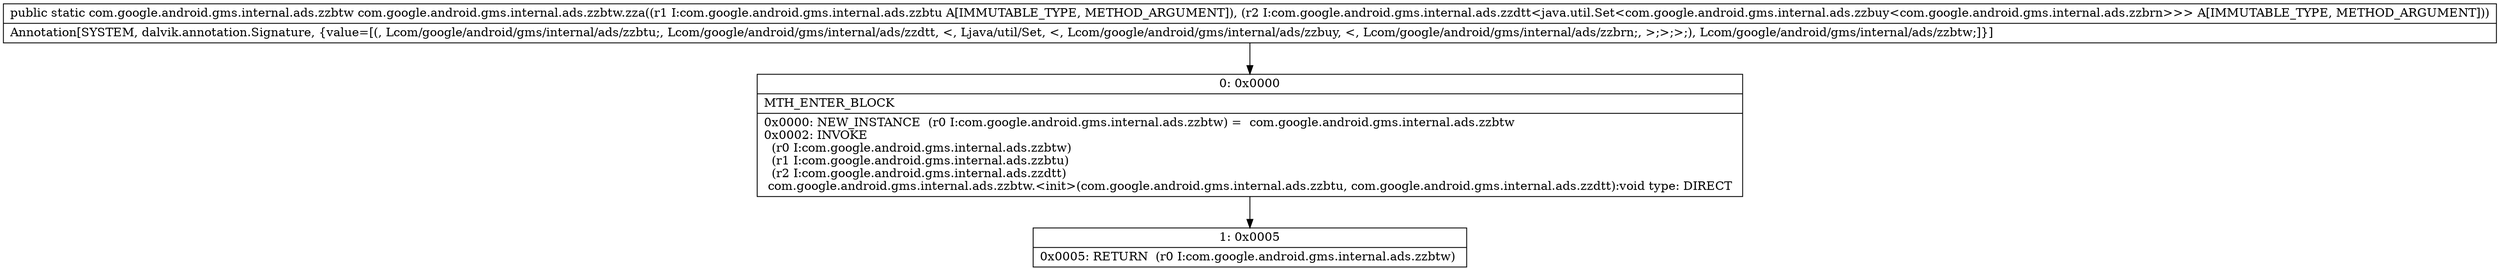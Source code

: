 digraph "CFG forcom.google.android.gms.internal.ads.zzbtw.zza(Lcom\/google\/android\/gms\/internal\/ads\/zzbtu;Lcom\/google\/android\/gms\/internal\/ads\/zzdtt;)Lcom\/google\/android\/gms\/internal\/ads\/zzbtw;" {
Node_0 [shape=record,label="{0\:\ 0x0000|MTH_ENTER_BLOCK\l|0x0000: NEW_INSTANCE  (r0 I:com.google.android.gms.internal.ads.zzbtw) =  com.google.android.gms.internal.ads.zzbtw \l0x0002: INVOKE  \l  (r0 I:com.google.android.gms.internal.ads.zzbtw)\l  (r1 I:com.google.android.gms.internal.ads.zzbtu)\l  (r2 I:com.google.android.gms.internal.ads.zzdtt)\l com.google.android.gms.internal.ads.zzbtw.\<init\>(com.google.android.gms.internal.ads.zzbtu, com.google.android.gms.internal.ads.zzdtt):void type: DIRECT \l}"];
Node_1 [shape=record,label="{1\:\ 0x0005|0x0005: RETURN  (r0 I:com.google.android.gms.internal.ads.zzbtw) \l}"];
MethodNode[shape=record,label="{public static com.google.android.gms.internal.ads.zzbtw com.google.android.gms.internal.ads.zzbtw.zza((r1 I:com.google.android.gms.internal.ads.zzbtu A[IMMUTABLE_TYPE, METHOD_ARGUMENT]), (r2 I:com.google.android.gms.internal.ads.zzdtt\<java.util.Set\<com.google.android.gms.internal.ads.zzbuy\<com.google.android.gms.internal.ads.zzbrn\>\>\> A[IMMUTABLE_TYPE, METHOD_ARGUMENT]))  | Annotation[SYSTEM, dalvik.annotation.Signature, \{value=[(, Lcom\/google\/android\/gms\/internal\/ads\/zzbtu;, Lcom\/google\/android\/gms\/internal\/ads\/zzdtt, \<, Ljava\/util\/Set, \<, Lcom\/google\/android\/gms\/internal\/ads\/zzbuy, \<, Lcom\/google\/android\/gms\/internal\/ads\/zzbrn;, \>;\>;\>;), Lcom\/google\/android\/gms\/internal\/ads\/zzbtw;]\}]\l}"];
MethodNode -> Node_0;
Node_0 -> Node_1;
}

